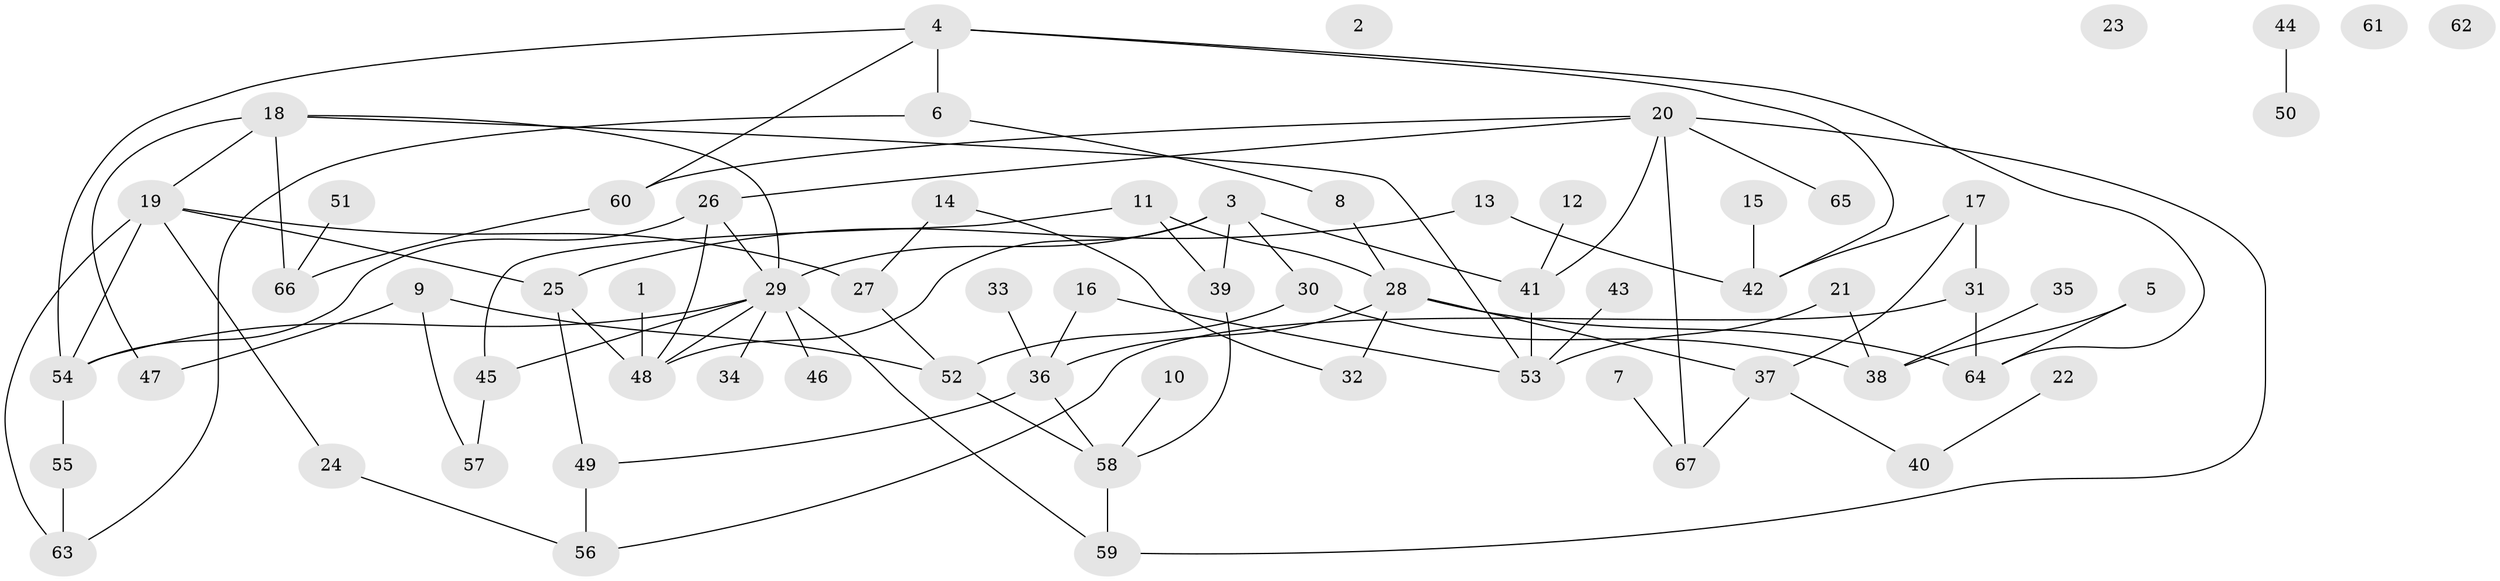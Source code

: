 // coarse degree distribution, {5: 0.19047619047619047, 3: 0.2857142857142857, 6: 0.023809523809523808, 10: 0.023809523809523808, 2: 0.07142857142857142, 1: 0.2619047619047619, 4: 0.09523809523809523, 8: 0.023809523809523808, 7: 0.023809523809523808}
// Generated by graph-tools (version 1.1) at 2025/35/03/04/25 23:35:57]
// undirected, 67 vertices, 93 edges
graph export_dot {
  node [color=gray90,style=filled];
  1;
  2;
  3;
  4;
  5;
  6;
  7;
  8;
  9;
  10;
  11;
  12;
  13;
  14;
  15;
  16;
  17;
  18;
  19;
  20;
  21;
  22;
  23;
  24;
  25;
  26;
  27;
  28;
  29;
  30;
  31;
  32;
  33;
  34;
  35;
  36;
  37;
  38;
  39;
  40;
  41;
  42;
  43;
  44;
  45;
  46;
  47;
  48;
  49;
  50;
  51;
  52;
  53;
  54;
  55;
  56;
  57;
  58;
  59;
  60;
  61;
  62;
  63;
  64;
  65;
  66;
  67;
  1 -- 48;
  3 -- 29;
  3 -- 30;
  3 -- 39;
  3 -- 41;
  3 -- 48;
  4 -- 6;
  4 -- 42;
  4 -- 54;
  4 -- 60;
  4 -- 64;
  5 -- 38;
  5 -- 64;
  6 -- 8;
  6 -- 63;
  7 -- 67;
  8 -- 28;
  9 -- 47;
  9 -- 52;
  9 -- 57;
  10 -- 58;
  11 -- 28;
  11 -- 39;
  11 -- 45;
  12 -- 41;
  13 -- 25;
  13 -- 42;
  14 -- 27;
  14 -- 32;
  15 -- 42;
  16 -- 36;
  16 -- 53;
  17 -- 31;
  17 -- 37;
  17 -- 42;
  18 -- 19;
  18 -- 29;
  18 -- 47;
  18 -- 53;
  18 -- 66;
  19 -- 24;
  19 -- 25;
  19 -- 27;
  19 -- 54;
  19 -- 63;
  20 -- 26;
  20 -- 41;
  20 -- 59;
  20 -- 60;
  20 -- 65;
  20 -- 67;
  21 -- 38;
  21 -- 53;
  22 -- 40;
  24 -- 56;
  25 -- 48;
  25 -- 49;
  26 -- 29;
  26 -- 48;
  26 -- 54;
  27 -- 52;
  28 -- 32;
  28 -- 36;
  28 -- 37;
  28 -- 64;
  29 -- 34;
  29 -- 45;
  29 -- 46;
  29 -- 48;
  29 -- 54;
  29 -- 59;
  30 -- 38;
  30 -- 52;
  31 -- 56;
  31 -- 64;
  33 -- 36;
  35 -- 38;
  36 -- 49;
  36 -- 58;
  37 -- 40;
  37 -- 67;
  39 -- 58;
  41 -- 53;
  43 -- 53;
  44 -- 50;
  45 -- 57;
  49 -- 56;
  51 -- 66;
  52 -- 58;
  54 -- 55;
  55 -- 63;
  58 -- 59;
  60 -- 66;
}
